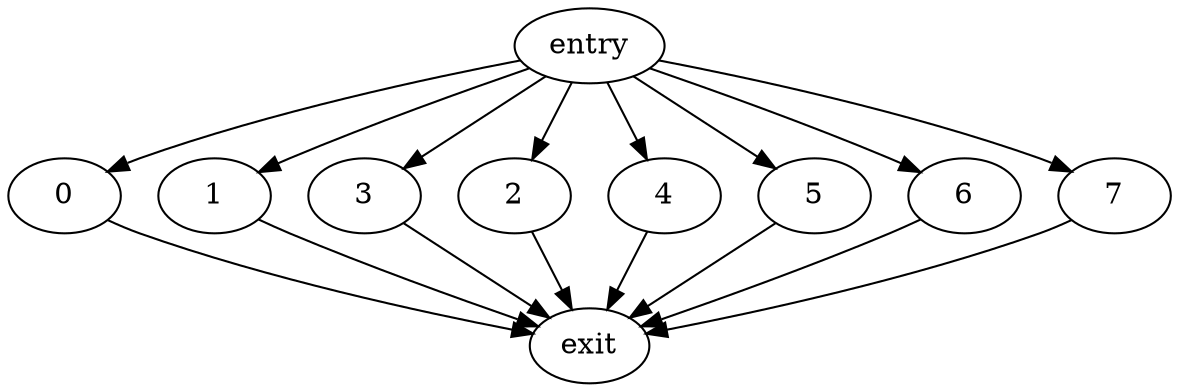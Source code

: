 digraph "/join-graph-8-output" {
		entry		 [Weight=3, Start=0, Processor=1];
		0		 [Weight=1, Start=3, Processor=1];
		1		 [Weight=2, Start=4, Processor=1];
		3		 [Weight=4, Start=7, Processor=2];
		2		 [Weight=3, Start=6, Processor=3];
		4		 [Weight=5, Start=8, Processor=4];
		5		 [Weight=6, Start=9, Processor=3];
		6		 [Weight=7, Start=6, Processor=1];
		7		 [Weight=8, Start=13, Processor=1];
		exit		 [Weight=5, Start=21, Processor=1];
		entry -> 0	 [Weight=1];
		0 -> exit	 [Weight=1];
		entry -> 1	 [Weight=2];
		1 -> exit	 [Weight=2];
		entry -> 2	 [Weight=3];
		2 -> exit	 [Weight=3];
		entry -> 3	 [Weight=4];
		3 -> exit	 [Weight=4];
		entry -> 4	 [Weight=5];
		4 -> exit	 [Weight=5];
		entry -> 5	 [Weight=6];
		5 -> exit	 [Weight=6];
		entry -> 6	 [Weight=7];
		6 -> exit	 [Weight=7];
		entry -> 7	 [Weight=8];
		7 -> exit	 [Weight=8];
}